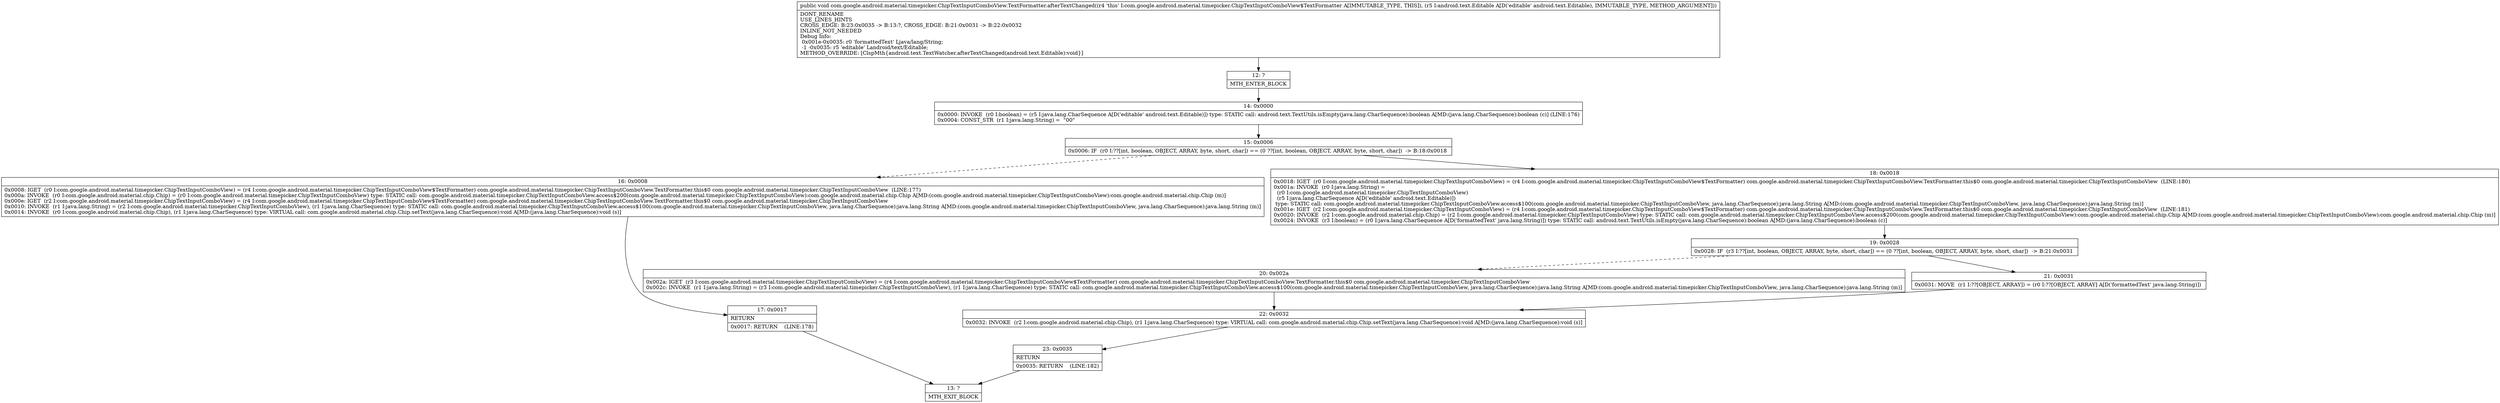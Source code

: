 digraph "CFG forcom.google.android.material.timepicker.ChipTextInputComboView.TextFormatter.afterTextChanged(Landroid\/text\/Editable;)V" {
Node_12 [shape=record,label="{12\:\ ?|MTH_ENTER_BLOCK\l}"];
Node_14 [shape=record,label="{14\:\ 0x0000|0x0000: INVOKE  (r0 I:boolean) = (r5 I:java.lang.CharSequence A[D('editable' android.text.Editable)]) type: STATIC call: android.text.TextUtils.isEmpty(java.lang.CharSequence):boolean A[MD:(java.lang.CharSequence):boolean (c)] (LINE:176)\l0x0004: CONST_STR  (r1 I:java.lang.String) =  \"00\" \l}"];
Node_15 [shape=record,label="{15\:\ 0x0006|0x0006: IF  (r0 I:??[int, boolean, OBJECT, ARRAY, byte, short, char]) == (0 ??[int, boolean, OBJECT, ARRAY, byte, short, char])  \-\> B:18:0x0018 \l}"];
Node_16 [shape=record,label="{16\:\ 0x0008|0x0008: IGET  (r0 I:com.google.android.material.timepicker.ChipTextInputComboView) = (r4 I:com.google.android.material.timepicker.ChipTextInputComboView$TextFormatter) com.google.android.material.timepicker.ChipTextInputComboView.TextFormatter.this$0 com.google.android.material.timepicker.ChipTextInputComboView  (LINE:177)\l0x000a: INVOKE  (r0 I:com.google.android.material.chip.Chip) = (r0 I:com.google.android.material.timepicker.ChipTextInputComboView) type: STATIC call: com.google.android.material.timepicker.ChipTextInputComboView.access$200(com.google.android.material.timepicker.ChipTextInputComboView):com.google.android.material.chip.Chip A[MD:(com.google.android.material.timepicker.ChipTextInputComboView):com.google.android.material.chip.Chip (m)]\l0x000e: IGET  (r2 I:com.google.android.material.timepicker.ChipTextInputComboView) = (r4 I:com.google.android.material.timepicker.ChipTextInputComboView$TextFormatter) com.google.android.material.timepicker.ChipTextInputComboView.TextFormatter.this$0 com.google.android.material.timepicker.ChipTextInputComboView \l0x0010: INVOKE  (r1 I:java.lang.String) = (r2 I:com.google.android.material.timepicker.ChipTextInputComboView), (r1 I:java.lang.CharSequence) type: STATIC call: com.google.android.material.timepicker.ChipTextInputComboView.access$100(com.google.android.material.timepicker.ChipTextInputComboView, java.lang.CharSequence):java.lang.String A[MD:(com.google.android.material.timepicker.ChipTextInputComboView, java.lang.CharSequence):java.lang.String (m)]\l0x0014: INVOKE  (r0 I:com.google.android.material.chip.Chip), (r1 I:java.lang.CharSequence) type: VIRTUAL call: com.google.android.material.chip.Chip.setText(java.lang.CharSequence):void A[MD:(java.lang.CharSequence):void (s)]\l}"];
Node_17 [shape=record,label="{17\:\ 0x0017|RETURN\l|0x0017: RETURN    (LINE:178)\l}"];
Node_13 [shape=record,label="{13\:\ ?|MTH_EXIT_BLOCK\l}"];
Node_18 [shape=record,label="{18\:\ 0x0018|0x0018: IGET  (r0 I:com.google.android.material.timepicker.ChipTextInputComboView) = (r4 I:com.google.android.material.timepicker.ChipTextInputComboView$TextFormatter) com.google.android.material.timepicker.ChipTextInputComboView.TextFormatter.this$0 com.google.android.material.timepicker.ChipTextInputComboView  (LINE:180)\l0x001a: INVOKE  (r0 I:java.lang.String) = \l  (r0 I:com.google.android.material.timepicker.ChipTextInputComboView)\l  (r5 I:java.lang.CharSequence A[D('editable' android.text.Editable)])\l type: STATIC call: com.google.android.material.timepicker.ChipTextInputComboView.access$100(com.google.android.material.timepicker.ChipTextInputComboView, java.lang.CharSequence):java.lang.String A[MD:(com.google.android.material.timepicker.ChipTextInputComboView, java.lang.CharSequence):java.lang.String (m)]\l0x001e: IGET  (r2 I:com.google.android.material.timepicker.ChipTextInputComboView) = (r4 I:com.google.android.material.timepicker.ChipTextInputComboView$TextFormatter) com.google.android.material.timepicker.ChipTextInputComboView.TextFormatter.this$0 com.google.android.material.timepicker.ChipTextInputComboView  (LINE:181)\l0x0020: INVOKE  (r2 I:com.google.android.material.chip.Chip) = (r2 I:com.google.android.material.timepicker.ChipTextInputComboView) type: STATIC call: com.google.android.material.timepicker.ChipTextInputComboView.access$200(com.google.android.material.timepicker.ChipTextInputComboView):com.google.android.material.chip.Chip A[MD:(com.google.android.material.timepicker.ChipTextInputComboView):com.google.android.material.chip.Chip (m)]\l0x0024: INVOKE  (r3 I:boolean) = (r0 I:java.lang.CharSequence A[D('formattedText' java.lang.String)]) type: STATIC call: android.text.TextUtils.isEmpty(java.lang.CharSequence):boolean A[MD:(java.lang.CharSequence):boolean (c)]\l}"];
Node_19 [shape=record,label="{19\:\ 0x0028|0x0028: IF  (r3 I:??[int, boolean, OBJECT, ARRAY, byte, short, char]) == (0 ??[int, boolean, OBJECT, ARRAY, byte, short, char])  \-\> B:21:0x0031 \l}"];
Node_20 [shape=record,label="{20\:\ 0x002a|0x002a: IGET  (r3 I:com.google.android.material.timepicker.ChipTextInputComboView) = (r4 I:com.google.android.material.timepicker.ChipTextInputComboView$TextFormatter) com.google.android.material.timepicker.ChipTextInputComboView.TextFormatter.this$0 com.google.android.material.timepicker.ChipTextInputComboView \l0x002c: INVOKE  (r1 I:java.lang.String) = (r3 I:com.google.android.material.timepicker.ChipTextInputComboView), (r1 I:java.lang.CharSequence) type: STATIC call: com.google.android.material.timepicker.ChipTextInputComboView.access$100(com.google.android.material.timepicker.ChipTextInputComboView, java.lang.CharSequence):java.lang.String A[MD:(com.google.android.material.timepicker.ChipTextInputComboView, java.lang.CharSequence):java.lang.String (m)]\l}"];
Node_22 [shape=record,label="{22\:\ 0x0032|0x0032: INVOKE  (r2 I:com.google.android.material.chip.Chip), (r1 I:java.lang.CharSequence) type: VIRTUAL call: com.google.android.material.chip.Chip.setText(java.lang.CharSequence):void A[MD:(java.lang.CharSequence):void (s)]\l}"];
Node_23 [shape=record,label="{23\:\ 0x0035|RETURN\l|0x0035: RETURN    (LINE:182)\l}"];
Node_21 [shape=record,label="{21\:\ 0x0031|0x0031: MOVE  (r1 I:??[OBJECT, ARRAY]) = (r0 I:??[OBJECT, ARRAY] A[D('formattedText' java.lang.String)]) \l}"];
MethodNode[shape=record,label="{public void com.google.android.material.timepicker.ChipTextInputComboView.TextFormatter.afterTextChanged((r4 'this' I:com.google.android.material.timepicker.ChipTextInputComboView$TextFormatter A[IMMUTABLE_TYPE, THIS]), (r5 I:android.text.Editable A[D('editable' android.text.Editable), IMMUTABLE_TYPE, METHOD_ARGUMENT]))  | DONT_RENAME\lUSE_LINES_HINTS\lCROSS_EDGE: B:23:0x0035 \-\> B:13:?, CROSS_EDGE: B:21:0x0031 \-\> B:22:0x0032\lINLINE_NOT_NEEDED\lDebug Info:\l  0x001e\-0x0035: r0 'formattedText' Ljava\/lang\/String;\l  \-1 \-0x0035: r5 'editable' Landroid\/text\/Editable;\lMETHOD_OVERRIDE: [ClspMth\{android.text.TextWatcher.afterTextChanged(android.text.Editable):void\}]\l}"];
MethodNode -> Node_12;Node_12 -> Node_14;
Node_14 -> Node_15;
Node_15 -> Node_16[style=dashed];
Node_15 -> Node_18;
Node_16 -> Node_17;
Node_17 -> Node_13;
Node_18 -> Node_19;
Node_19 -> Node_20[style=dashed];
Node_19 -> Node_21;
Node_20 -> Node_22;
Node_22 -> Node_23;
Node_23 -> Node_13;
Node_21 -> Node_22;
}

